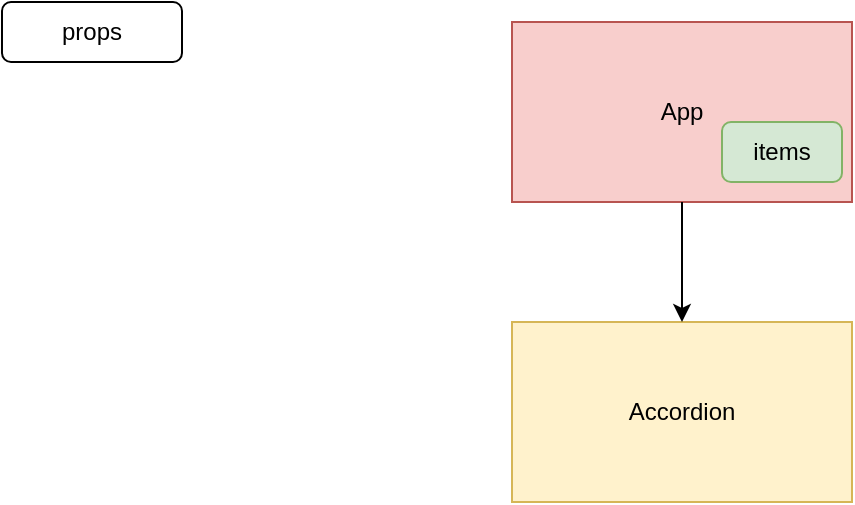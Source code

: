 <mxfile version="14.1.9" type="github"><diagram id="nKlHqUoWOztMT_nNCpgp" name="Page-1"><mxGraphModel dx="786" dy="717" grid="1" gridSize="10" guides="1" tooltips="1" connect="1" arrows="1" fold="1" page="1" pageScale="1" pageWidth="850" pageHeight="1100" math="0" shadow="0"><root><mxCell id="0"/><mxCell id="1" parent="0"/><mxCell id="AGsP7w0MWE_6UzVTecJX-3" value="App" style="rounded=0;whiteSpace=wrap;html=1;fillColor=#f8cecc;strokeColor=#b85450;" vertex="1" parent="1"><mxGeometry x="315" y="100" width="170" height="90" as="geometry"/></mxCell><mxCell id="AGsP7w0MWE_6UzVTecJX-4" value="items" style="rounded=1;whiteSpace=wrap;html=1;fillColor=#d5e8d4;strokeColor=#82b366;" vertex="1" parent="1"><mxGeometry x="420" y="150" width="60" height="30" as="geometry"/></mxCell><mxCell id="AGsP7w0MWE_6UzVTecJX-6" value="Accordion" style="rounded=0;whiteSpace=wrap;html=1;fillColor=#fff2cc;strokeColor=#d6b656;" vertex="1" parent="1"><mxGeometry x="315" y="250" width="170" height="90" as="geometry"/></mxCell><mxCell id="AGsP7w0MWE_6UzVTecJX-7" value="" style="endArrow=classic;html=1;exitX=0.5;exitY=1;exitDx=0;exitDy=0;" edge="1" parent="1" source="AGsP7w0MWE_6UzVTecJX-3" target="AGsP7w0MWE_6UzVTecJX-6"><mxGeometry width="50" height="50" relative="1" as="geometry"><mxPoint x="350" y="390" as="sourcePoint"/><mxPoint x="410" y="270" as="targetPoint"/></mxGeometry></mxCell><mxCell id="AGsP7w0MWE_6UzVTecJX-8" value="props" style="rounded=1;whiteSpace=wrap;html=1;" vertex="1" parent="1"><mxGeometry x="60" y="90" width="90" height="30" as="geometry"/></mxCell></root></mxGraphModel></diagram></mxfile>